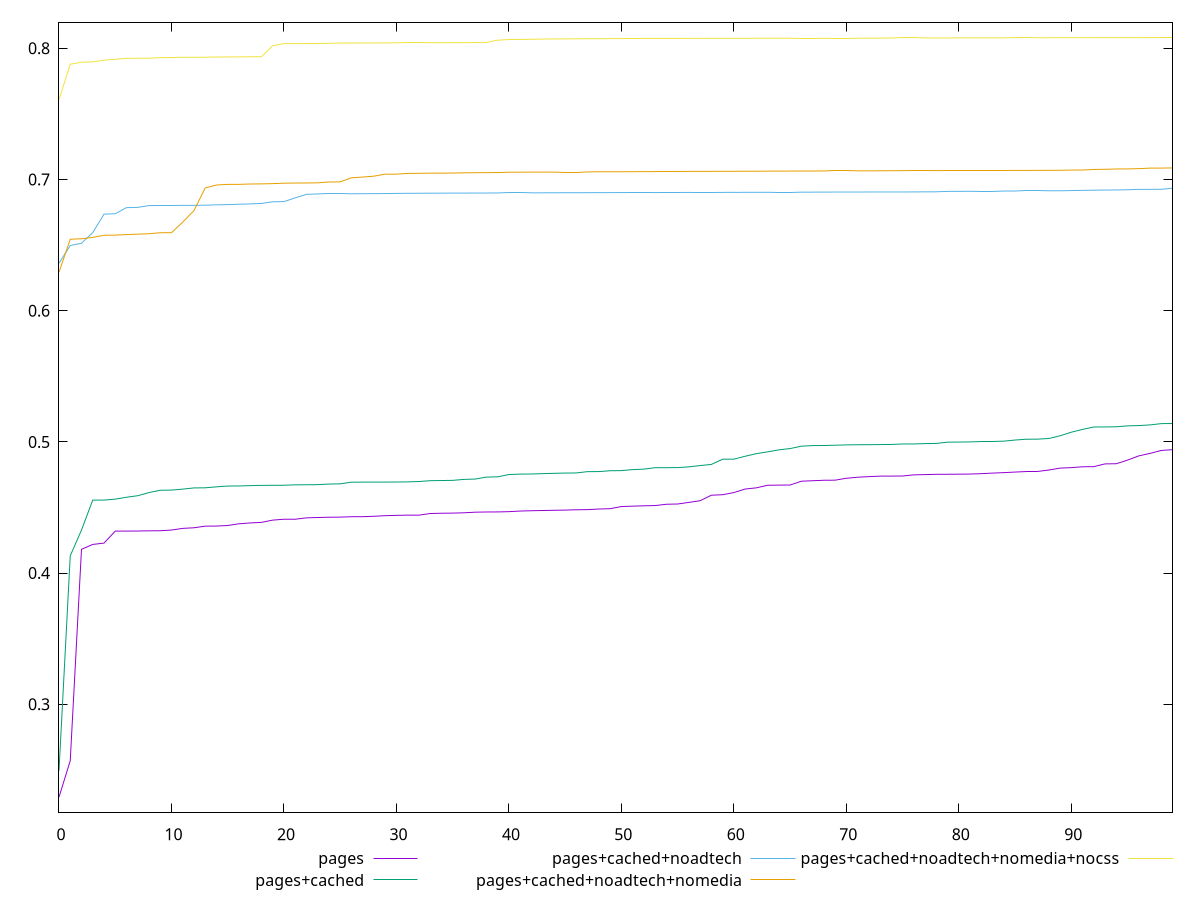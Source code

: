 reset

$pages <<EOF
0 0.22930411137535212
1 0.2570844206030929
2 0.41816236042263116
3 0.42185571546608847
4 0.42287418776141017
5 0.43200955005531944
6 0.43202151478976797
7 0.43208425801471534
8 0.43223446129815607
9 0.43227709770684586
10 0.4328223654845511
11 0.43408949677089803
12 0.4345571553552245
13 0.4357844313734486
14 0.43585153538566046
15 0.4362849778561232
16 0.43759652248017317
17 0.43823280844149415
18 0.43866299098066314
19 0.4403929913310732
20 0.4410559171884742
21 0.4410767827469824
22 0.4421072233664963
23 0.44237376155869074
24 0.44257741627977615
25 0.44267771105377496
26 0.4429655301404414
27 0.4430029336910438
28 0.44330608300981966
29 0.4437691380956587
30 0.44400947173762334
31 0.444157889465308
32 0.4441720818094712
33 0.44540725240673606
34 0.44561775601365367
35 0.4457248465824496
36 0.44596661919068814
37 0.44642587919492266
38 0.44658699370888866
39 0.44663077393989326
40 0.44683133408765663
41 0.4472879334429098
42 0.44753866123678193
43 0.4477095626724029
44 0.4478631212359165
45 0.44802161382059436
46 0.4482741890107907
47 0.44837029948155677
48 0.4488403669347419
49 0.44909387141800167
50 0.4507160139176888
51 0.4510123225307426
52 0.45131091675175056
53 0.4514746514781659
54 0.45247050130820254
55 0.45266038731266145
56 0.4538870812385155
57 0.4551681732886277
58 0.459361371827096
59 0.4597206640120467
60 0.4613819361941266
61 0.46405269799141985
62 0.4649874532024166
63 0.4669307313669814
64 0.4670587161208465
65 0.4671439068375427
66 0.470026257901656
67 0.4703973948881449
68 0.4707543105970858
69 0.47081699281154576
70 0.4722686404781918
71 0.47306497893414945
72 0.4735077403941663
73 0.47390915874460754
74 0.4739321742193251
75 0.4739955786759553
76 0.4748749213347647
77 0.47506568115850284
78 0.47528574804787055
79 0.4753196019590375
80 0.4753940313174539
81 0.4754803826605228
82 0.4757842504445612
83 0.476212515997658
84 0.47656396202523893
85 0.4769963890435555
86 0.4774012740548434
87 0.47745735206575973
88 0.4785480360962858
89 0.48001085400043325
90 0.48036559548694013
91 0.48103844526215495
92 0.4811173211945925
93 0.4832338551021742
94 0.483346573346895
95 0.4861060253470126
96 0.4893359069583764
97 0.49122203665929604
98 0.49347039154061917
99 0.49405980724902576
EOF

$pagesCached <<EOF
0 0.2494536790728163
1 0.4131850323625896
2 0.43279874678406016
3 0.4556238536970343
4 0.4556476290008294
5 0.45637706555194313
6 0.4578064063922897
7 0.45898068203911657
8 0.46136732078370146
9 0.46313378508246233
10 0.4632649990835149
11 0.46400519927608114
12 0.4649169582037564
13 0.46500834487810294
14 0.46575282314499916
15 0.4663558970333615
16 0.46641204663010905
17 0.4666640172291895
18 0.46688363644553577
19 0.46688926778624096
20 0.46695517602529074
21 0.46726202260399013
22 0.46731404931330006
23 0.46741981835260427
24 0.4678580656172951
25 0.46803050503232485
26 0.46929633219599975
27 0.4693301991718397
28 0.46936176076091196
29 0.4693729152274066
30 0.4694111680675158
31 0.46951864557688955
32 0.4697886382431164
33 0.4704231518979457
34 0.4705423995909041
35 0.47067831471779853
36 0.47141117043484626
37 0.4716683742044895
38 0.4731670841183226
39 0.4733530248617301
40 0.4751082855364585
41 0.47544132410681406
42 0.47553676894048214
43 0.47578939492819877
44 0.47604440162285383
45 0.4762415430783859
46 0.4763236269526513
47 0.47734103574605724
48 0.4773572652793749
49 0.4780106096039464
50 0.478113936415716
51 0.478873748886361
52 0.47924007683488284
53 0.4803259801401398
54 0.4803296585408298
55 0.48039831194134364
56 0.48096058911034695
57 0.4819570419965711
58 0.48281749810228436
59 0.48681259122387877
60 0.48684129032427687
61 0.4890418936546198
62 0.4910154293752357
63 0.49239497737347476
64 0.4939103537789516
65 0.49491207124793063
66 0.4967288469849958
67 0.49716690533967195
68 0.4972402369542499
69 0.4974598517267909
70 0.4976933605835181
71 0.49782140558683785
72 0.49785246297938246
73 0.49794966263782087
74 0.4980366040972393
75 0.49839328331733695
76 0.4984124098297184
77 0.49869744150246675
78 0.49882792415891536
79 0.49978169870145756
80 0.49986831795276276
81 0.49997276749951036
82 0.5002609051277233
83 0.5003011088945537
84 0.5005509750528868
85 0.501403378332085
86 0.5020221465136613
87 0.502073781468315
88 0.5025755811158005
89 0.5046692896460175
90 0.5073618615848653
91 0.509505998178443
92 0.5113442825872235
93 0.5113781984801787
94 0.5115063979440675
95 0.5121956654739998
96 0.5124272337073933
97 0.5129125229090827
98 0.5139141409386706
99 0.5139907764390361
EOF

$pagesCachedNoadtech <<EOF
0 0.6361117532025835
1 0.6496320794424584
2 0.6513749915735826
3 0.6594331489438882
4 0.673506179823092
5 0.6738266819498936
6 0.6784739300841784
7 0.6786791126339067
8 0.680042614164211
9 0.6800965201965439
10 0.6801166723557673
11 0.6802063202256805
12 0.6802186565987656
13 0.6803466273423939
14 0.6806183982217235
15 0.6807834845816392
16 0.681068518434141
17 0.6813221122029998
18 0.6816742686200294
19 0.6829246082754383
20 0.6830866874479792
21 0.6859412007191973
22 0.6885895981116553
23 0.6889315309972194
24 0.6889929841958715
25 0.6889936958584331
26 0.6890312485576664
27 0.6891136493549275
28 0.6891312806950357
29 0.6892083315239327
30 0.6893219085314471
31 0.6893934023530593
32 0.6894375485540546
33 0.6895020717936253
34 0.6895262570316975
35 0.6895304872441347
36 0.6895543802996766
37 0.6896145948750773
38 0.6896262813308245
39 0.6896492569819683
40 0.6896958911077853
41 0.6896962776179629
42 0.6897761173277543
43 0.6897824193050239
44 0.6898078994134529
45 0.6898522659818904
46 0.6898702038581783
47 0.6898758301918205
48 0.6899178664279502
49 0.6899296840208625
50 0.6899409123402459
51 0.6899692531837424
52 0.6899706033890954
53 0.6899745497892126
54 0.6900164999324019
55 0.6900324033682053
56 0.6900507586284558
57 0.6900786583827474
58 0.6900802481910123
59 0.6900875746497569
60 0.6901226975093891
61 0.6901530865571495
62 0.6901766392995283
63 0.6901889561151647
64 0.6902035318625491
65 0.690206924437587
66 0.6902866835751368
67 0.690288258599471
68 0.6903195431885863
69 0.690353246195864
70 0.6903720868075195
71 0.6903750157266343
72 0.690400798073302
73 0.6904117001182029
74 0.6904148271711184
75 0.6904286422126893
76 0.6904507137544852
77 0.6905159160462285
78 0.6905482094705144
79 0.6908524166354383
80 0.6908667663249644
81 0.6909446070670161
82 0.6910121578634967
83 0.691012456478319
84 0.691143450034551
85 0.6911497183196134
86 0.6913002720067638
87 0.6913005185863337
88 0.6913161586254627
89 0.6913257635813
90 0.6914770031685251
91 0.6916429140489443
92 0.691772065256741
93 0.6919058781370765
94 0.6919252946302603
95 0.6921186816430216
96 0.6924046150645328
97 0.692413928837428
98 0.6924453198954725
99 0.6932834207501699
EOF

$pagesCachedNoadtechNomedia <<EOF
0 0.6292890093672762
1 0.6543941770407286
2 0.654746888517566
3 0.6557945601509089
4 0.6573920494967557
5 0.6575644459181084
6 0.6579394231754923
7 0.6582868101357271
8 0.6585899335474081
9 0.6593402649738414
10 0.6594005924257729
11 0.6674554230358115
12 0.6762445564959131
13 0.693530623616953
14 0.6957104703594394
15 0.696192980270247
16 0.6962092834781689
17 0.6964839262749143
18 0.696584538708613
19 0.6967663111413879
20 0.6971086275988323
21 0.6972217620546164
22 0.6972652491349255
23 0.6973889517452305
24 0.6980072011530016
25 0.6980940697515787
26 0.7012314149648539
27 0.7017775922907755
28 0.7024661068201842
29 0.7039899438694798
30 0.7040026019295889
31 0.7045545723951079
32 0.7046344088412357
33 0.7047650791523112
34 0.7048019712282528
35 0.7048297985917542
36 0.705014672538214
37 0.705075773602002
38 0.7051512391530445
39 0.7052021632686959
40 0.7054543122960628
41 0.7055135484782568
42 0.7055343779667784
43 0.7055549813634111
44 0.7055620418008789
45 0.7056119011762937
46 0.7056120855702751
47 0.7056963523115932
48 0.705797204164444
49 0.7058130497509337
50 0.7058172002629765
51 0.7058695446954718
52 0.7059005967924213
53 0.7059451642740399
54 0.7060037571365763
55 0.7060654807708492
56 0.706097087690567
57 0.7061134956239985
58 0.7061363255681866
59 0.7061746832009271
60 0.7061856998068745
61 0.7061961575121564
62 0.706233021937982
63 0.7062874364405907
64 0.7063313686662452
65 0.7063419718145377
66 0.7063477423512929
67 0.7063762286054576
68 0.7064285831484127
69 0.7064803548933577
70 0.7064808758827106
71 0.7064945230279414
72 0.7065204989817098
73 0.7065521367290978
74 0.706618203731794
75 0.7066557225272345
76 0.7066632306129894
77 0.7066641153008191
78 0.7066872032561408
79 0.7067385602055579
80 0.7067402033838893
81 0.7067507145136311
82 0.7067701448978915
83 0.7067869598997116
84 0.7067926439807936
85 0.7068102541811454
86 0.7068160232804493
87 0.7068882152362137
88 0.7069055554210278
89 0.7069366356706263
90 0.7071021927676984
91 0.7071183913354337
92 0.7075800653782154
93 0.7077041772797632
94 0.7079317570639693
95 0.707969359698088
96 0.7081850514286571
97 0.7085928284633524
98 0.7086194441026765
99 0.7087290002261646
EOF

$pagesCachedNoadtechNomediaNocss <<EOF
0 0.7607531824656992
1 0.7877482948970369
2 0.7893070635564179
3 0.7895022545661513
4 0.7908504416899437
5 0.7914893828269146
6 0.7922235576596813
7 0.7923072130366206
8 0.7923562039525386
9 0.7927721287279691
10 0.792839990472276
11 0.7930322326355198
12 0.7930467097479501
13 0.7931009716758802
14 0.7932784631416228
15 0.7933031161280877
16 0.7933193396329641
17 0.7934354387873426
18 0.7935075307564903
19 0.8018137463272739
20 0.8034417421236846
21 0.8034878934907036
22 0.8035369992240378
23 0.8035429871811642
24 0.8036329597997609
25 0.8038923345750453
26 0.8039141501381853
27 0.8039293786145488
28 0.8039568632254667
29 0.8040004659319696
30 0.8040569874749478
31 0.8040819931892347
32 0.8040832036676067
33 0.8041380593482471
34 0.8041443313598959
35 0.804192547489579
36 0.8042132063050849
37 0.8042580997597826
38 0.8043752312681965
39 0.8060859375161585
40 0.8065665216039533
41 0.8066063422448874
42 0.8067710653681287
43 0.8069367495052246
44 0.8070042964295924
45 0.8070635137415297
46 0.8070984772470705
47 0.8071700880951755
48 0.8072234858902574
49 0.8072582096537287
50 0.8073035846768325
51 0.8073745912588696
52 0.807378596465298
53 0.8073864006090232
54 0.8074169004320616
55 0.8074211091136921
56 0.8074384791097172
57 0.8074553566720462
58 0.8074948546448012
59 0.8075028531624047
60 0.8075217814383338
61 0.8075241685781684
62 0.8075299229151902
63 0.8075396888281535
64 0.8075457049162641
65 0.8075575015175309
66 0.8075686707319975
67 0.8075689794063295
68 0.8075695924902091
69 0.80757396198113
70 0.8075759731695571
71 0.8075820539405534
72 0.8076140981657961
73 0.8076275802617245
74 0.8077230039487806
75 0.8077412765363858
76 0.807743135136065
77 0.8077674525620382
78 0.8077769122143253
79 0.8077825095164114
80 0.8077857187197671
81 0.8077999074898399
82 0.8078062063853229
83 0.8078194538830461
84 0.8078321262073441
85 0.807890605746371
86 0.80789254013933
87 0.8079136977851481
88 0.8079348427368092
89 0.8079416528100348
90 0.8079458705674664
91 0.8079699433286828
92 0.807991496276818
93 0.8080069414649192
94 0.8080079913252715
95 0.8080154038295553
96 0.8080382742877287
97 0.8080773050656269
98 0.8080881389426444
99 0.8081213946899483
EOF

set key outside below
set xrange [0:99]
set yrange [0.2177277657090602:0.8196977403562402]
set trange [0.2177277657090602:0.8196977403562402]
set terminal svg size 640, 580 enhanced background rgb 'white'
set output "report_00023_2021-02-20T12:14:57.249Z/meta/pScore/comparison/sorted/all_raw.svg"

plot $pages title "pages" with line, \
     $pagesCached title "pages+cached" with line, \
     $pagesCachedNoadtech title "pages+cached+noadtech" with line, \
     $pagesCachedNoadtechNomedia title "pages+cached+noadtech+nomedia" with line, \
     $pagesCachedNoadtechNomediaNocss title "pages+cached+noadtech+nomedia+nocss" with line

reset
